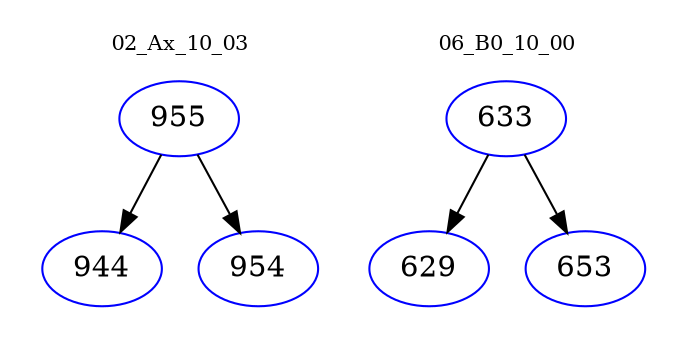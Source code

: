 digraph{
subgraph cluster_0 {
color = white
label = "02_Ax_10_03";
fontsize=10;
T0_955 [label="955", color="blue"]
T0_955 -> T0_944 [color="black"]
T0_944 [label="944", color="blue"]
T0_955 -> T0_954 [color="black"]
T0_954 [label="954", color="blue"]
}
subgraph cluster_1 {
color = white
label = "06_B0_10_00";
fontsize=10;
T1_633 [label="633", color="blue"]
T1_633 -> T1_629 [color="black"]
T1_629 [label="629", color="blue"]
T1_633 -> T1_653 [color="black"]
T1_653 [label="653", color="blue"]
}
}
